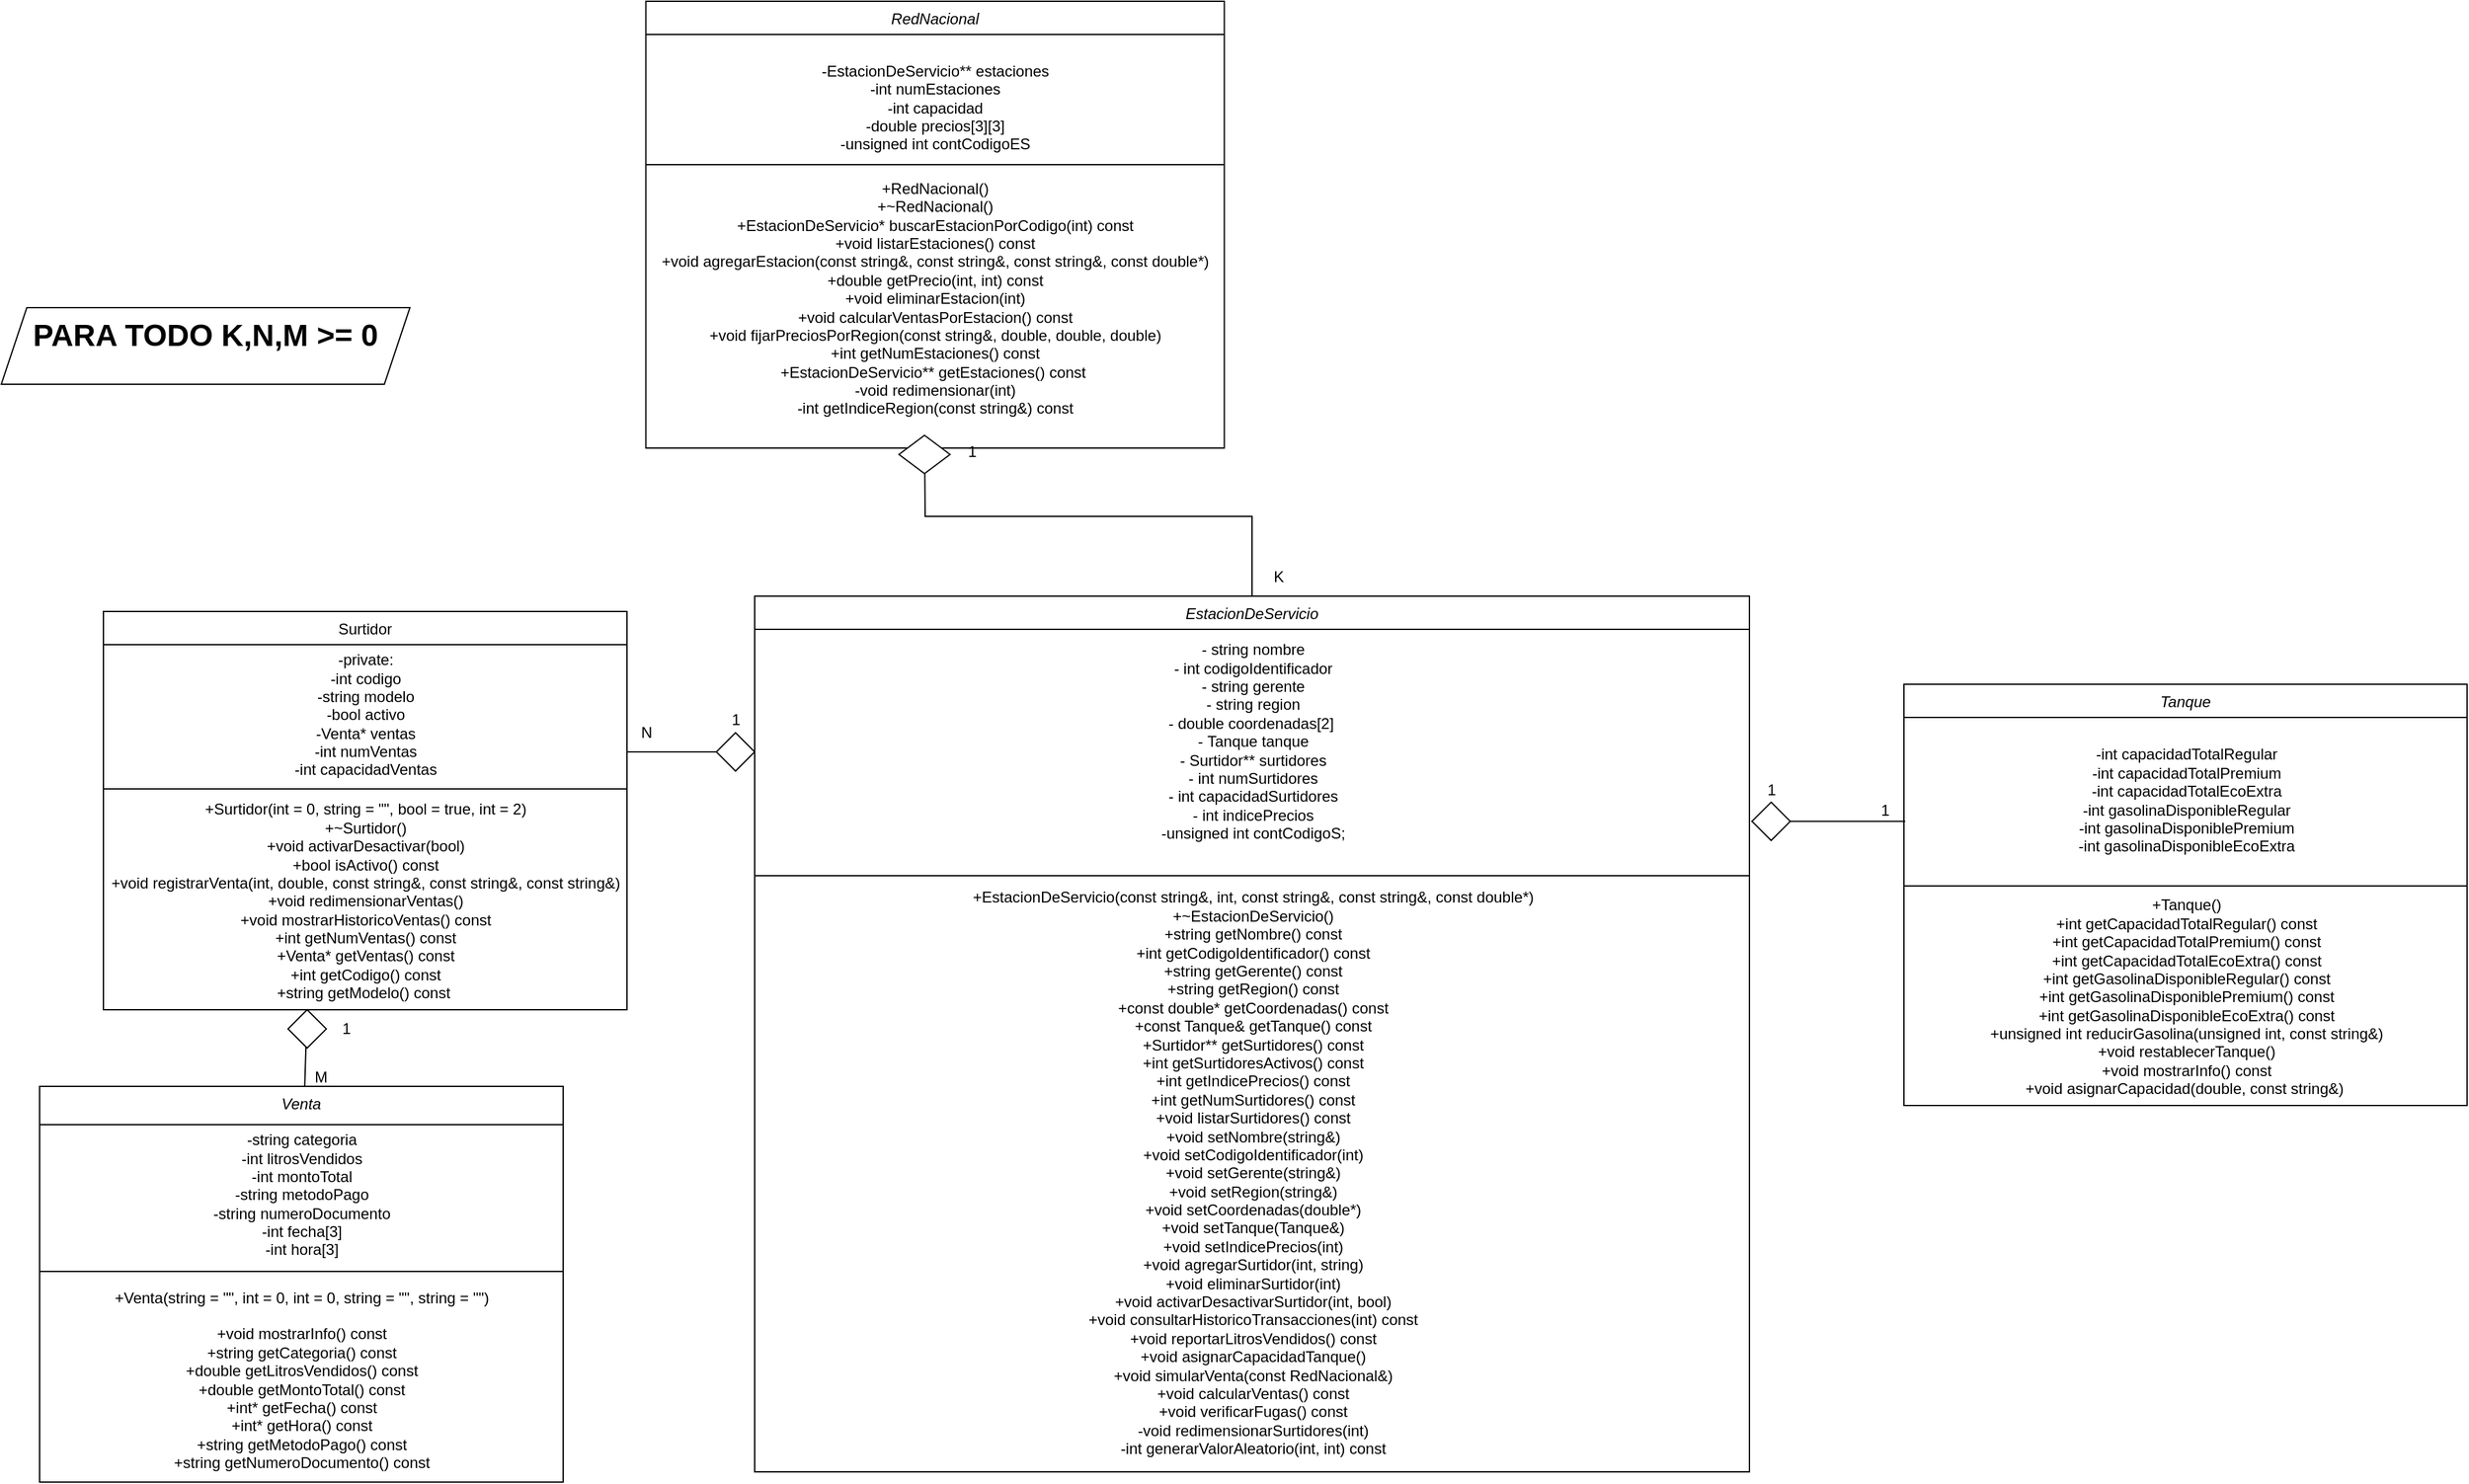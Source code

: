 <mxfile version="24.7.17">
  <diagram id="C5RBs43oDa-KdzZeNtuy" name="Page-1">
    <mxGraphModel dx="3629" dy="669" grid="1" gridSize="10" guides="1" tooltips="1" connect="1" arrows="1" fold="1" page="1" pageScale="1" pageWidth="2339" pageHeight="3300" background="none" math="0" shadow="0">
      <root>
        <mxCell id="WIyWlLk6GJQsqaUBKTNV-0" />
        <mxCell id="WIyWlLk6GJQsqaUBKTNV-1" parent="WIyWlLk6GJQsqaUBKTNV-0" />
        <mxCell id="O1YSf6ZAfxsfMDEXohWQ-13" style="edgeStyle=orthogonalEdgeStyle;rounded=0;orthogonalLoop=1;jettySize=auto;html=1;" parent="WIyWlLk6GJQsqaUBKTNV-1" source="zkfFHV4jXpPFQw0GAbJ--0" edge="1">
          <mxGeometry relative="1" as="geometry">
            <mxPoint x="-1397" y="1440" as="targetPoint" />
          </mxGeometry>
        </mxCell>
        <mxCell id="zkfFHV4jXpPFQw0GAbJ--0" value="EstacionDeServicio" style="swimlane;fontStyle=2;align=center;verticalAlign=top;childLayout=stackLayout;horizontal=1;startSize=26;horizontalStack=0;resizeParent=1;resizeLast=0;collapsible=1;marginBottom=0;rounded=0;shadow=0;strokeWidth=1;" parent="WIyWlLk6GJQsqaUBKTNV-1" vertex="1">
          <mxGeometry x="-1530" y="1566" width="779" height="686" as="geometry">
            <mxRectangle x="230" y="140" width="160" height="26" as="alternateBounds" />
          </mxGeometry>
        </mxCell>
        <mxCell id="39gTW1AYB2WTkjp2yQIk-3" value="-&amp;nbsp;string nombre&lt;br&gt;&lt;div&gt;&lt;span style=&quot;background-color: initial;&quot;&gt;-&lt;/span&gt;&lt;span style=&quot;background-color: initial;&quot;&gt;&amp;nbsp;&lt;/span&gt;int codigoIdentificador&lt;/div&gt;&lt;div&gt;&lt;span style=&quot;background-color: initial;&quot;&gt;-&lt;/span&gt;&lt;span style=&quot;background-color: initial;&quot;&gt;&amp;nbsp;&lt;/span&gt;string gerente&lt;/div&gt;&lt;div&gt;&lt;span style=&quot;background-color: initial;&quot;&gt;-&lt;/span&gt;&lt;span style=&quot;background-color: initial;&quot;&gt;&amp;nbsp;&lt;/span&gt;string region&lt;/div&gt;&lt;div&gt;&lt;span style=&quot;background-color: initial;&quot;&gt;-&lt;/span&gt;&lt;span style=&quot;background-color: initial;&quot;&gt;&amp;nbsp;&lt;/span&gt;double coordenadas[2]&amp;nbsp;&lt;/div&gt;&lt;div&gt;&lt;span style=&quot;background-color: initial;&quot;&gt;-&lt;/span&gt;&lt;span style=&quot;background-color: initial;&quot;&gt;&amp;nbsp;&lt;/span&gt;Tanque tanque&lt;/div&gt;&lt;div&gt;&lt;span style=&quot;background-color: initial;&quot;&gt;-&lt;/span&gt;&lt;span style=&quot;background-color: initial;&quot;&gt;&amp;nbsp;&lt;/span&gt;Surtidor** surtidores&lt;/div&gt;&lt;div&gt;&lt;span style=&quot;background-color: initial;&quot;&gt;-&lt;/span&gt;&lt;span style=&quot;background-color: initial;&quot;&gt;&amp;nbsp;&lt;/span&gt;int numSurtidores&lt;/div&gt;&lt;div&gt;&lt;span style=&quot;background-color: initial;&quot;&gt;-&lt;/span&gt;&lt;span style=&quot;background-color: initial;&quot;&gt;&amp;nbsp;&lt;/span&gt;int capacidadSurtidores&lt;/div&gt;&lt;div&gt;- int indicePrecios&lt;/div&gt;&lt;div&gt;-unsigned int contCodigoS;&lt;br&gt;&lt;/div&gt;&lt;div&gt;&lt;br&gt;&lt;/div&gt;" style="text;html=1;align=center;verticalAlign=middle;resizable=0;points=[];autosize=1;strokeColor=none;fillColor=none;" parent="zkfFHV4jXpPFQw0GAbJ--0" vertex="1">
          <mxGeometry y="26" width="779" height="190" as="geometry" />
        </mxCell>
        <mxCell id="zkfFHV4jXpPFQw0GAbJ--4" value="" style="line;html=1;strokeWidth=1;align=left;verticalAlign=middle;spacingTop=-1;spacingLeft=3;spacingRight=3;rotatable=0;labelPosition=right;points=[];portConstraint=eastwest;" parent="zkfFHV4jXpPFQw0GAbJ--0" vertex="1">
          <mxGeometry y="216" width="779" height="6" as="geometry" />
        </mxCell>
        <mxCell id="O1YSf6ZAfxsfMDEXohWQ-5" value="&lt;div&gt;+EstacionDeServicio(const string&amp;amp;, int, const string&amp;amp;, const string&amp;amp;, const double*)&lt;br&gt;+~EstacionDeServicio()&lt;br&gt;+string getNombre() const&lt;br&gt;+int getCodigoIdentificador() const&lt;br&gt;+string getGerente() const&lt;br&gt;+string getRegion() const&lt;br&gt;+const double* getCoordenadas() const&lt;br&gt;+const Tanque&amp;amp; getTanque() const&lt;br&gt;+Surtidor** getSurtidores() const&lt;br&gt;+int getSurtidoresActivos() const&lt;br&gt;+int getIndicePrecios() const&lt;br&gt;+int getNumSurtidores() const&lt;br&gt;+void listarSurtidores() const&lt;br&gt;+void setNombre(string&amp;amp;)&lt;br&gt;+void setCodigoIdentificador(int)&lt;br&gt;+void setGerente(string&amp;amp;)&lt;br&gt;+void setRegion(string&amp;amp;)&lt;br&gt;+void setCoordenadas(double*)&lt;br&gt;+void setTanque(Tanque&amp;amp;)&lt;br&gt;+void setIndicePrecios(int)&lt;br&gt;+void agregarSurtidor(int, string)&lt;br&gt;+void eliminarSurtidor(int)&lt;br&gt;+void activarDesactivarSurtidor(int, bool)&lt;br&gt;+void consultarHistoricoTransacciones(int) const&lt;br&gt;+void reportarLitrosVendidos() const&lt;br&gt;+void asignarCapacidadTanque()&lt;br&gt;+void simularVenta(const RedNacional&amp;amp;)&lt;br&gt;+void calcularVentas() const&lt;br&gt;+void verificarFugas() const&lt;br&gt;-void redimensionarSurtidores(int)&lt;br&gt;-int generarValorAleatorio(int, int) const&lt;br&gt;&lt;/div&gt;" style="text;html=1;align=center;verticalAlign=middle;resizable=0;points=[];autosize=1;strokeColor=none;fillColor=none;" parent="zkfFHV4jXpPFQw0GAbJ--0" vertex="1">
          <mxGeometry y="222" width="779" height="460" as="geometry" />
        </mxCell>
        <mxCell id="zkfFHV4jXpPFQw0GAbJ--17" value="Surtidor" style="swimlane;fontStyle=0;align=center;verticalAlign=top;childLayout=stackLayout;horizontal=1;startSize=26;horizontalStack=0;resizeParent=1;resizeLast=0;collapsible=1;marginBottom=0;rounded=0;shadow=0;strokeWidth=1;" parent="WIyWlLk6GJQsqaUBKTNV-1" vertex="1">
          <mxGeometry x="-2040" y="1578" width="410" height="312" as="geometry">
            <mxRectangle x="550" y="140" width="160" height="26" as="alternateBounds" />
          </mxGeometry>
        </mxCell>
        <mxCell id="39gTW1AYB2WTkjp2yQIk-11" value="&lt;div&gt;-private:&lt;br/&gt;-int codigo&lt;br/&gt;-string modelo&lt;br/&gt;-bool activo&lt;br/&gt;-Venta* ventas&lt;br/&gt;-int numVentas&lt;br/&gt;-int capacidadVentas&lt;br&gt;&lt;/div&gt;" style="text;html=1;align=center;verticalAlign=middle;resizable=0;points=[];autosize=1;strokeColor=none;fillColor=none;" parent="zkfFHV4jXpPFQw0GAbJ--17" vertex="1">
          <mxGeometry y="26" width="410" height="110" as="geometry" />
        </mxCell>
        <mxCell id="zkfFHV4jXpPFQw0GAbJ--23" value="" style="line;html=1;strokeWidth=1;align=left;verticalAlign=middle;spacingTop=-1;spacingLeft=3;spacingRight=3;rotatable=0;labelPosition=right;points=[];portConstraint=eastwest;" parent="zkfFHV4jXpPFQw0GAbJ--17" vertex="1">
          <mxGeometry y="136" width="410" height="6" as="geometry" />
        </mxCell>
        <mxCell id="O1YSf6ZAfxsfMDEXohWQ-3" value="&lt;div&gt;+Surtidor(int = 0, string = &quot;&quot;, bool = true, int = 2)&lt;br&gt;+~Surtidor()&lt;br&gt;+void activarDesactivar(bool)&lt;br&gt;+bool isActivo() const&lt;br&gt;+void registrarVenta(int, double, const string&amp;amp;, const string&amp;amp;, const string&amp;amp;)&lt;br&gt;+void redimensionarVentas()&lt;br&gt;+void mostrarHistoricoVentas() const&lt;br&gt;+int getNumVentas() const&lt;br&gt;+Venta* getVentas() const&lt;br&gt;+int getCodigo() const&lt;br&gt;+string getModelo() const&amp;nbsp;&lt;br&gt;&lt;/div&gt;" style="text;html=1;align=center;verticalAlign=middle;resizable=0;points=[];autosize=1;strokeColor=none;fillColor=none;" parent="zkfFHV4jXpPFQw0GAbJ--17" vertex="1">
          <mxGeometry y="142" width="410" height="170" as="geometry" />
        </mxCell>
        <mxCell id="wSoCLxQgXIOAvz-15-36-4" value="Venta" style="swimlane;fontStyle=2;align=center;verticalAlign=top;childLayout=stackLayout;horizontal=1;startSize=30;horizontalStack=0;resizeParent=1;resizeLast=0;collapsible=1;marginBottom=0;rounded=0;shadow=0;strokeWidth=1;" parent="WIyWlLk6GJQsqaUBKTNV-1" vertex="1">
          <mxGeometry x="-2090" y="1950" width="410" height="310" as="geometry">
            <mxRectangle x="230" y="140" width="160" height="26" as="alternateBounds" />
          </mxGeometry>
        </mxCell>
        <mxCell id="39gTW1AYB2WTkjp2yQIk-12" value="-string categoria&lt;br/&gt;-int litrosVendidos&lt;br/&gt;-int montoTotal&lt;br/&gt;-string metodoPago&lt;br/&gt;-string numeroDocumento&lt;br/&gt;-int fecha[3]&lt;br/&gt;-int hora[3]" style="text;html=1;align=center;verticalAlign=middle;resizable=0;points=[];autosize=1;strokeColor=none;fillColor=none;" parent="wSoCLxQgXIOAvz-15-36-4" vertex="1">
          <mxGeometry y="30" width="410" height="110" as="geometry" />
        </mxCell>
        <mxCell id="wSoCLxQgXIOAvz-15-36-33" value="" style="line;html=1;strokeWidth=1;align=left;verticalAlign=middle;spacingTop=-1;spacingLeft=3;spacingRight=3;rotatable=0;labelPosition=right;points=[];portConstraint=eastwest;" parent="wSoCLxQgXIOAvz-15-36-4" vertex="1">
          <mxGeometry y="140" width="410" height="10" as="geometry" />
        </mxCell>
        <mxCell id="O1YSf6ZAfxsfMDEXohWQ-6" value="&lt;div&gt;+Venta(string = &quot;&quot;, int = 0, int = 0, string = &quot;&quot;, string = &quot;&quot;)&lt;br/&gt;&lt;br/&gt;+void mostrarInfo() const&lt;br/&gt;+string getCategoria() const&lt;br/&gt;+double getLitrosVendidos() const&lt;br/&gt;+double getMontoTotal() const&lt;br/&gt;+int* getFecha() const&lt;br/&gt;+int* getHora() const&lt;br/&gt;+string getMetodoPago() const&lt;br/&gt;+string getNumeroDocumento() const&lt;br&gt;&lt;/div&gt;" style="text;html=1;align=center;verticalAlign=middle;resizable=0;points=[];autosize=1;strokeColor=none;fillColor=none;" parent="wSoCLxQgXIOAvz-15-36-4" vertex="1">
          <mxGeometry y="150" width="410" height="160" as="geometry" />
        </mxCell>
        <mxCell id="wSoCLxQgXIOAvz-15-36-13" style="rounded=0;orthogonalLoop=1;jettySize=auto;html=1;shape=arrow;dashed=1;strokeWidth=2;strokeColor=none;" parent="WIyWlLk6GJQsqaUBKTNV-1" source="wSoCLxQgXIOAvz-15-36-6" edge="1">
          <mxGeometry relative="1" as="geometry">
            <mxPoint x="-529" y="1812.41" as="targetPoint" />
          </mxGeometry>
        </mxCell>
        <mxCell id="wSoCLxQgXIOAvz-15-36-39" style="edgeStyle=orthogonalEdgeStyle;rounded=0;orthogonalLoop=1;jettySize=auto;html=1;" parent="WIyWlLk6GJQsqaUBKTNV-1" edge="1">
          <mxGeometry relative="1" as="geometry">
            <mxPoint x="-750" y="1742.41" as="targetPoint" />
            <mxPoint x="-629" y="1742.41" as="sourcePoint" />
          </mxGeometry>
        </mxCell>
        <mxCell id="wSoCLxQgXIOAvz-15-36-6" value="Tanque" style="swimlane;fontStyle=2;align=center;verticalAlign=top;childLayout=stackLayout;horizontal=1;startSize=26;horizontalStack=0;resizeParent=1;resizeLast=0;collapsible=1;marginBottom=0;rounded=0;shadow=0;strokeWidth=1;" parent="WIyWlLk6GJQsqaUBKTNV-1" vertex="1">
          <mxGeometry x="-630" y="1635" width="441" height="330" as="geometry">
            <mxRectangle x="230" y="140" width="160" height="26" as="alternateBounds" />
          </mxGeometry>
        </mxCell>
        <mxCell id="39gTW1AYB2WTkjp2yQIk-8" value="&lt;div&gt;&lt;pre class=&quot;!overflow-visible&quot;&gt;&lt;div class=&quot;dark bg-gray-950 contain-inline-size rounded-md border-[0.5px] border-token-border-medium relative&quot;&gt;&lt;div dir=&quot;ltr&quot; class=&quot;overflow-y-auto p-4&quot;&gt;&lt;code class=&quot;!whitespace-pre hljs language-plaintext&quot;&gt;&lt;font face=&quot;Helvetica&quot;&gt;-int capacidadTotalRegular&lt;br&gt;-int capacidadTotalPremium&lt;br&gt;-int capacidadTotalEcoExtra&lt;br&gt;-int gasolinaDisponibleRegular&lt;br&gt;-int gasolinaDisponiblePremium&lt;br&gt;-int gasolinaDisponibleEcoExtra&lt;/font&gt;&lt;br&gt;&lt;/code&gt;&lt;/div&gt;&lt;/div&gt;&lt;/pre&gt;&lt;p&gt;&lt;/p&gt;&lt;/div&gt;" style="text;html=1;align=center;verticalAlign=middle;resizable=0;points=[];autosize=1;strokeColor=none;fillColor=none;" parent="wSoCLxQgXIOAvz-15-36-6" vertex="1">
          <mxGeometry y="26" width="441" height="130" as="geometry" />
        </mxCell>
        <mxCell id="wSoCLxQgXIOAvz-15-36-7" value="" style="line;html=1;strokeWidth=1;align=left;verticalAlign=middle;spacingTop=-1;spacingLeft=3;spacingRight=3;rotatable=0;labelPosition=right;points=[];portConstraint=eastwest;" parent="wSoCLxQgXIOAvz-15-36-6" vertex="1">
          <mxGeometry y="156" width="441" height="4" as="geometry" />
        </mxCell>
        <mxCell id="O1YSf6ZAfxsfMDEXohWQ-4" value="&lt;div&gt;&lt;div&gt;+Tanque()&lt;br&gt;+int getCapacidadTotalRegular() const&lt;br&gt;+int getCapacidadTotalPremium() const&lt;br&gt;+int getCapacidadTotalEcoExtra() const&lt;br&gt;+int getGasolinaDisponibleRegular() const&lt;br&gt;+int getGasolinaDisponiblePremium() const&lt;br&gt;+int getGasolinaDisponibleEcoExtra() const&lt;br&gt;+unsigned int reducirGasolina(unsigned int, const string&amp;amp;)&lt;br&gt;+void restablecerTanque()&lt;br&gt;+void mostrarInfo() const&lt;br&gt;+void asignarCapacidad(double, const string&amp;amp;)&amp;nbsp;&lt;br&gt;&lt;/div&gt;&lt;/div&gt;" style="text;html=1;align=center;verticalAlign=middle;resizable=0;points=[];autosize=1;strokeColor=none;fillColor=none;" parent="wSoCLxQgXIOAvz-15-36-6" vertex="1">
          <mxGeometry y="160" width="441" height="170" as="geometry" />
        </mxCell>
        <mxCell id="wSoCLxQgXIOAvz-15-36-8" value="RedNacional" style="swimlane;fontStyle=2;align=center;verticalAlign=top;childLayout=stackLayout;horizontal=1;startSize=26;horizontalStack=0;resizeParent=1;resizeLast=0;collapsible=1;marginBottom=0;rounded=0;shadow=0;strokeWidth=1;perimeterSpacing=0;gradientColor=none;fillColor=default;fillStyle=auto;" parent="WIyWlLk6GJQsqaUBKTNV-1" vertex="1">
          <mxGeometry x="-1615.23" y="1100" width="453" height="350" as="geometry">
            <mxRectangle x="230" y="140" width="160" height="26" as="alternateBounds" />
          </mxGeometry>
        </mxCell>
        <mxCell id="39gTW1AYB2WTkjp2yQIk-4" value="&lt;br&gt;-EstacionDeServicio** estaciones&lt;br&gt;-int numEstaciones&lt;br&gt;-int capacidad&lt;br&gt;-double precios[3][3]&lt;div&gt;-unsigned int contCodigoES&lt;/div&gt;" style="text;html=1;align=center;verticalAlign=middle;resizable=0;points=[];autosize=1;strokeColor=none;fillColor=none;" parent="wSoCLxQgXIOAvz-15-36-8" vertex="1">
          <mxGeometry y="26" width="453" height="100" as="geometry" />
        </mxCell>
        <mxCell id="wSoCLxQgXIOAvz-15-36-38" value="" style="line;html=1;strokeWidth=1;align=left;verticalAlign=middle;spacingTop=-1;spacingLeft=3;spacingRight=3;rotatable=0;labelPosition=right;points=[];portConstraint=eastwest;perimeterSpacing=0;gradientColor=none;fillColor=default;fillStyle=auto;" parent="wSoCLxQgXIOAvz-15-36-8" vertex="1">
          <mxGeometry y="126" width="453" height="4" as="geometry" />
        </mxCell>
        <mxCell id="O1YSf6ZAfxsfMDEXohWQ-21" value="&lt;div&gt;&lt;span class=&quot;hljs-function&quot;&gt;&lt;span class=&quot;hljs-type&quot;&gt;+RedNacional()&lt;br&gt;+~RedNacional()&lt;br&gt;+EstacionDeServicio* buscarEstacionPorCodigo(int) const&lt;br&gt;+void listarEstaciones() const&lt;br&gt;+void agregarEstacion(const string&amp;amp;, const string&amp;amp;, const string&amp;amp;, const double*)&lt;br&gt;+double getPrecio(int, int) const&lt;br&gt;+void eliminarEstacion(int)&lt;br&gt;+void calcularVentasPorEstacion() const&lt;br&gt;+void fijarPreciosPorRegion(const string&amp;amp;, double, double, double)&lt;br&gt;+int getNumEstaciones() const&lt;br&gt;+EstacionDeServicio** getEstaciones() const&amp;nbsp;&lt;br&gt;&lt;/span&gt;&lt;/span&gt;&lt;/div&gt;&lt;div&gt;&lt;span class=&quot;hljs-function&quot;&gt;&lt;span class=&quot;hljs-type&quot;&gt;-void redimensionar(int)&lt;br&gt;-int getIndiceRegion(const string&amp;amp;) const&lt;br&gt;&lt;/span&gt;&lt;/span&gt;&lt;/div&gt;&lt;div&gt;&lt;span class=&quot;hljs-function&quot;&gt;&lt;span class=&quot;hljs-type&quot;&gt;&lt;br&gt;&lt;/span&gt;&lt;/span&gt;&lt;/div&gt;" style="text;html=1;align=center;verticalAlign=middle;resizable=0;points=[];autosize=1;strokeColor=none;fillColor=none;" parent="wSoCLxQgXIOAvz-15-36-8" vertex="1">
          <mxGeometry y="130" width="453" height="220" as="geometry" />
        </mxCell>
        <mxCell id="wSoCLxQgXIOAvz-15-36-40" value="" style="rhombus;whiteSpace=wrap;html=1;" parent="WIyWlLk6GJQsqaUBKTNV-1" vertex="1">
          <mxGeometry x="-749" y="1727.41" width="30" height="30" as="geometry" />
        </mxCell>
        <mxCell id="wSoCLxQgXIOAvz-15-36-57" style="edgeStyle=orthogonalEdgeStyle;rounded=0;orthogonalLoop=1;jettySize=auto;html=1;strokeColor=none;" parent="WIyWlLk6GJQsqaUBKTNV-1" target="zkfFHV4jXpPFQw0GAbJ--23" edge="1">
          <mxGeometry relative="1" as="geometry">
            <mxPoint x="-1567.18" y="1688" as="sourcePoint" />
          </mxGeometry>
        </mxCell>
        <mxCell id="wSoCLxQgXIOAvz-15-36-63" value="" style="endArrow=classic;html=1;rounded=0;entryX=1;entryY=0.5;entryDx=0;entryDy=0;" parent="WIyWlLk6GJQsqaUBKTNV-1" target="wSoCLxQgXIOAvz-15-36-62" edge="1">
          <mxGeometry width="50" height="50" relative="1" as="geometry">
            <mxPoint x="-1630" y="1688" as="sourcePoint" />
            <mxPoint x="-1537.18" y="1688" as="targetPoint" />
          </mxGeometry>
        </mxCell>
        <mxCell id="wSoCLxQgXIOAvz-15-36-62" value="" style="rhombus;whiteSpace=wrap;html=1;" parent="WIyWlLk6GJQsqaUBKTNV-1" vertex="1">
          <mxGeometry x="-1560" y="1673" width="30" height="30" as="geometry" />
        </mxCell>
        <mxCell id="39gTW1AYB2WTkjp2yQIk-9" value="" style="endArrow=classic;html=1;rounded=0;entryX=0.5;entryY=0;entryDx=0;entryDy=0;" parent="WIyWlLk6GJQsqaUBKTNV-1" edge="1">
          <mxGeometry width="50" height="50" relative="1" as="geometry">
            <mxPoint x="-1882.37" y="1950" as="sourcePoint" />
            <mxPoint x="-1880.46" y="1890" as="targetPoint" />
            <Array as="points" />
          </mxGeometry>
        </mxCell>
        <mxCell id="39gTW1AYB2WTkjp2yQIk-10" value="" style="rhombus;whiteSpace=wrap;html=1;" parent="WIyWlLk6GJQsqaUBKTNV-1" vertex="1">
          <mxGeometry x="-1895.46" y="1890" width="30" height="30" as="geometry" />
        </mxCell>
        <mxCell id="O1YSf6ZAfxsfMDEXohWQ-14" value="" style="rhombus;whiteSpace=wrap;html=1;" parent="WIyWlLk6GJQsqaUBKTNV-1" vertex="1">
          <mxGeometry x="-1417" y="1440" width="40" height="30" as="geometry" />
        </mxCell>
        <mxCell id="lpN7cBp6DipuNw5dxFbk-3" value="1" style="text;html=1;align=center;verticalAlign=middle;resizable=0;points=[];autosize=1;strokeColor=none;fillColor=none;" parent="WIyWlLk6GJQsqaUBKTNV-1" vertex="1">
          <mxGeometry x="-660" y="1719" width="30" height="30" as="geometry" />
        </mxCell>
        <mxCell id="lpN7cBp6DipuNw5dxFbk-4" value="1" style="text;html=1;align=center;verticalAlign=middle;resizable=0;points=[];autosize=1;strokeColor=none;fillColor=none;" parent="WIyWlLk6GJQsqaUBKTNV-1" vertex="1">
          <mxGeometry x="-749" y="1703" width="30" height="30" as="geometry" />
        </mxCell>
        <mxCell id="lpN7cBp6DipuNw5dxFbk-5" value="1" style="text;html=1;align=center;verticalAlign=middle;resizable=0;points=[];autosize=1;strokeColor=none;fillColor=none;" parent="WIyWlLk6GJQsqaUBKTNV-1" vertex="1">
          <mxGeometry x="-1375" y="1438" width="30" height="30" as="geometry" />
        </mxCell>
        <mxCell id="lpN7cBp6DipuNw5dxFbk-6" value="K" style="text;html=1;align=center;verticalAlign=middle;resizable=0;points=[];autosize=1;strokeColor=none;fillColor=none;" parent="WIyWlLk6GJQsqaUBKTNV-1" vertex="1">
          <mxGeometry x="-1135" y="1536" width="30" height="30" as="geometry" />
        </mxCell>
        <mxCell id="lpN7cBp6DipuNw5dxFbk-7" value="1" style="text;html=1;align=center;verticalAlign=middle;resizable=0;points=[];autosize=1;strokeColor=none;fillColor=none;" parent="WIyWlLk6GJQsqaUBKTNV-1" vertex="1">
          <mxGeometry x="-1560" y="1648" width="30" height="30" as="geometry" />
        </mxCell>
        <mxCell id="lpN7cBp6DipuNw5dxFbk-8" value="N" style="text;html=1;align=center;verticalAlign=middle;resizable=0;points=[];autosize=1;strokeColor=none;fillColor=none;" parent="WIyWlLk6GJQsqaUBKTNV-1" vertex="1">
          <mxGeometry x="-1630" y="1658" width="30" height="30" as="geometry" />
        </mxCell>
        <mxCell id="lpN7cBp6DipuNw5dxFbk-9" value="1" style="text;html=1;align=center;verticalAlign=middle;resizable=0;points=[];autosize=1;strokeColor=none;fillColor=none;" parent="WIyWlLk6GJQsqaUBKTNV-1" vertex="1">
          <mxGeometry x="-1865.46" y="1890" width="30" height="30" as="geometry" />
        </mxCell>
        <mxCell id="lpN7cBp6DipuNw5dxFbk-10" value="M" style="text;html=1;align=center;verticalAlign=middle;resizable=0;points=[];autosize=1;strokeColor=none;fillColor=none;" parent="WIyWlLk6GJQsqaUBKTNV-1" vertex="1">
          <mxGeometry x="-1885" y="1928" width="30" height="30" as="geometry" />
        </mxCell>
        <mxCell id="lpN7cBp6DipuNw5dxFbk-15" value="&lt;h1 style=&quot;text-align: left; margin-top: 0px;&quot;&gt;PARA TODO K,N,M &amp;gt;= 0&lt;/h1&gt;" style="shape=parallelogram;perimeter=parallelogramPerimeter;whiteSpace=wrap;html=1;fixedSize=1;" parent="WIyWlLk6GJQsqaUBKTNV-1" vertex="1">
          <mxGeometry x="-2120" y="1340" width="320" height="60" as="geometry" />
        </mxCell>
      </root>
    </mxGraphModel>
  </diagram>
</mxfile>
